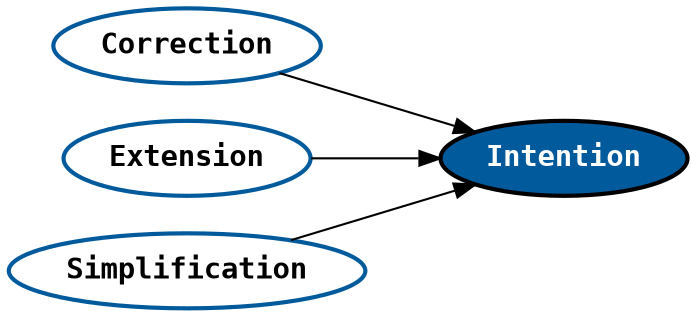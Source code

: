 digraph intro {
rankdir=LR;
edge [len=2];
node [color="#005A9C",fontname = "DejaVu Sans Mono bold", style="bold"];

top [color="#000000", style="filled,bold", fillcolor="#005A9C", fontcolor="#ffffff", label="Intention"];



"Correction" -> top;
"Extension" -> top;
"Simplification" -> top;

}

